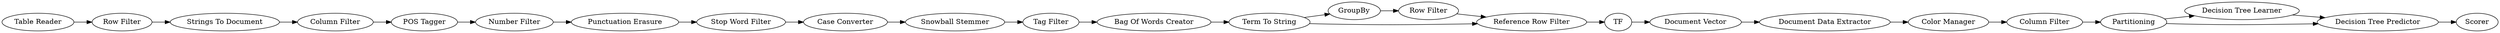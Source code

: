 digraph {
	106 -> 107
	118 -> 21
	108 -> 109
	113 -> 114
	120 -> 116
	122 -> 118
	106 -> 109
	22 -> 120
	119 -> 22
	16 -> 122
	37 -> 20
	109 -> 16
	116 -> 115
	112 -> 113
	117 -> 110
	114 -> 121
	110 -> 124
	58 -> 110
	115 -> 123
	123 -> 112
	20 -> 119
	21 -> 95
	95 -> 58
	58 -> 117
	107 -> 108
	121 -> 106
	21 [label="Color Manager"]
	58 [label=Partitioning]
	108 [label="Row Filter"]
	122 [label="Document Vector"]
	121 [label="Bag Of Words Creator"]
	119 [label="Strings To Document"]
	109 [label="Reference Row Filter"]
	114 [label="Tag Filter"]
	110 [label="Decision Tree Predictor"]
	16 [label=TF]
	123 [label="Stop Word Filter"]
	112 [label="Case Converter"]
	115 [label="Punctuation Erasure"]
	22 [label="Column Filter"]
	124 [label=Scorer]
	106 [label="Term To String"]
	117 [label="Decision Tree Learner"]
	107 [label=GroupBy]
	113 [label="Snowball Stemmer"]
	20 [label="Row Filter"]
	120 [label="POS Tagger"]
	118 [label="Document Data Extractor"]
	116 [label="Number Filter"]
	95 [label="Column Filter"]
	37 [label="Table Reader"]
	rankdir=LR
}
